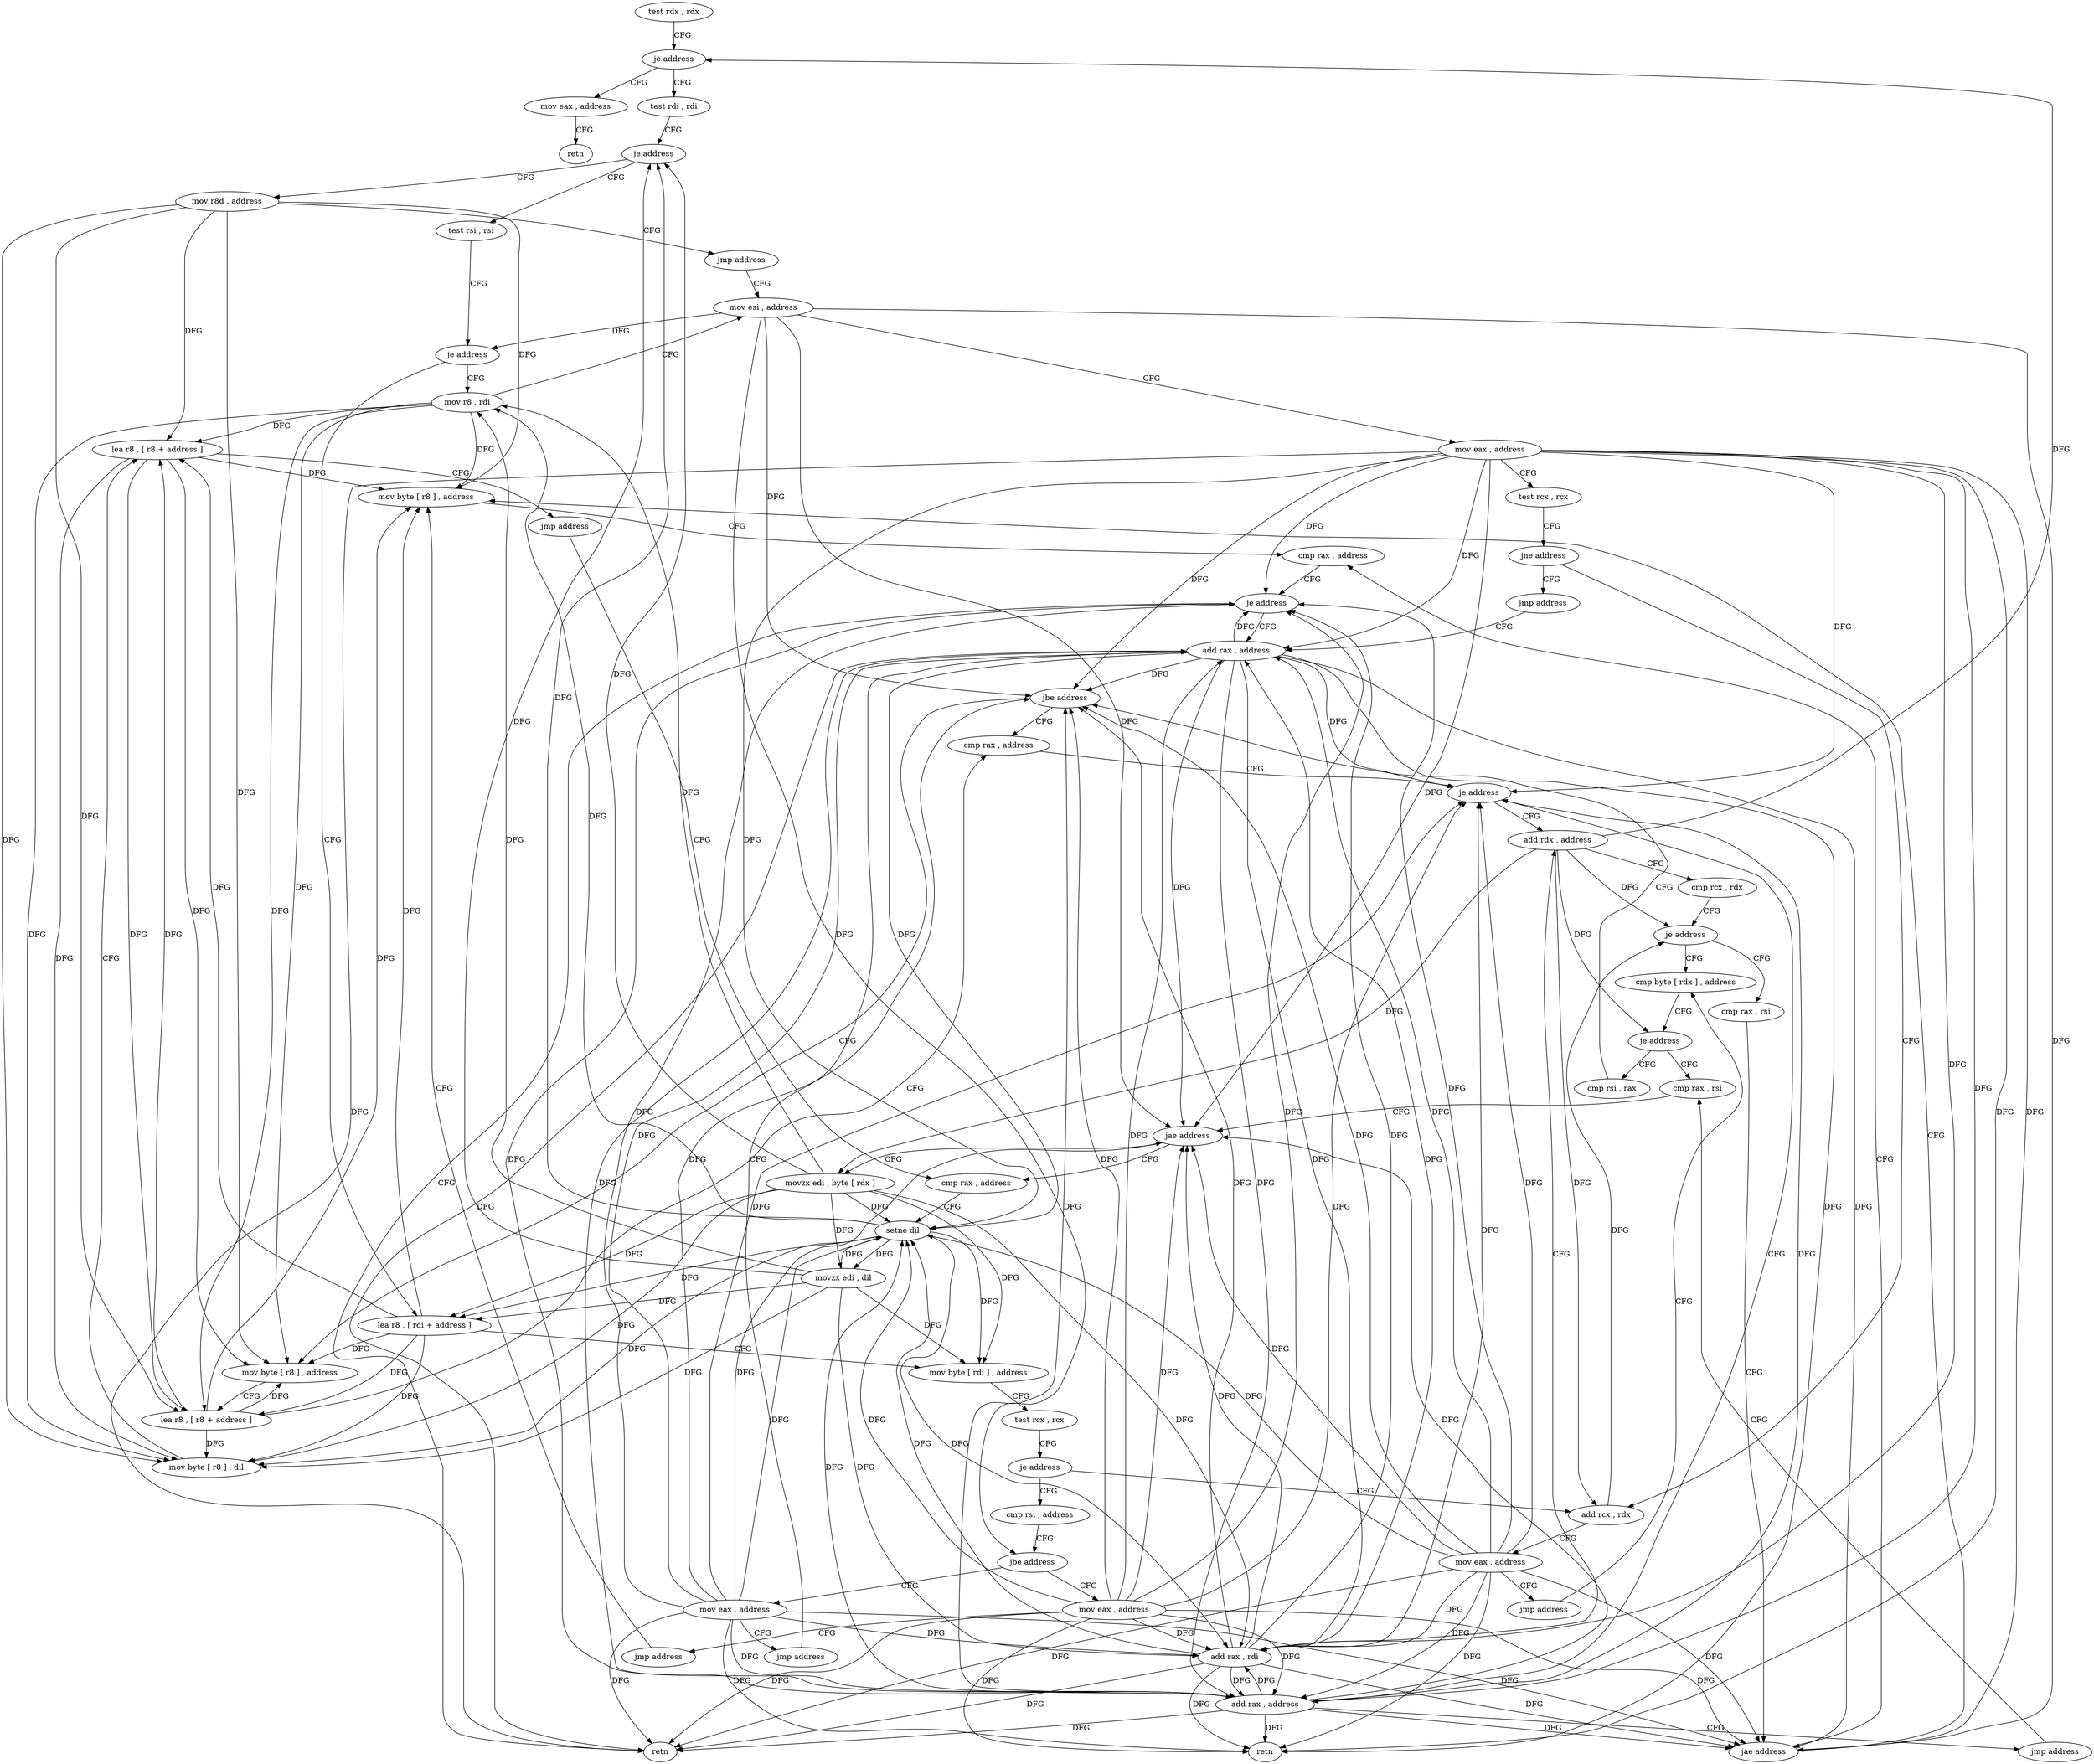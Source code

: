 digraph "func" {
"4307539" [label = "test rdx , rdx" ]
"4307542" [label = "je address" ]
"4307679" [label = "mov eax , address" ]
"4307548" [label = "test rdi , rdi" ]
"4307684" [label = "retn" ]
"4307551" [label = "je address" ]
"4307705" [label = "mov r8d , address" ]
"4307557" [label = "test rsi , rsi" ]
"4307711" [label = "jmp address" ]
"4307716" [label = "mov esi , address" ]
"4307560" [label = "je address" ]
"4307713" [label = "mov r8 , rdi" ]
"4307566" [label = "lea r8 , [ rdi + address ]" ]
"4307721" [label = "mov eax , address" ]
"4307726" [label = "test rcx , rcx" ]
"4307729" [label = "jne address" ]
"4307578" [label = "add rcx , rdx" ]
"4307735" [label = "jmp address" ]
"4307570" [label = "mov byte [ rdi ] , address" ]
"4307573" [label = "test rcx , rcx" ]
"4307576" [label = "je address" ]
"4307685" [label = "cmp rsi , address" ]
"4307581" [label = "mov eax , address" ]
"4307586" [label = "jmp address" ]
"4307637" [label = "cmp byte [ rdx ] , address" ]
"4307674" [label = "add rax , address" ]
"4307689" [label = "jbe address" ]
"4307698" [label = "mov eax , address" ]
"4307691" [label = "mov eax , address" ]
"4307640" [label = "je address" ]
"4307588" [label = "cmp rsi , rax" ]
"4307642" [label = "cmp rax , rsi" ]
"4307678" [label = "retn" ]
"4307703" [label = "jmp address" ]
"4307696" [label = "jmp address" ]
"4307664" [label = "mov byte [ r8 ] , address" ]
"4307591" [label = "jbe address" ]
"4307601" [label = "cmp rax , address" ]
"4307593" [label = "mov byte [ r8 ] , address" ]
"4307645" [label = "jae address" ]
"4307613" [label = "cmp rax , address" ]
"4307647" [label = "movzx edi , byte [ rdx ]" ]
"4307668" [label = "cmp rax , address" ]
"4307605" [label = "je address" ]
"4307628" [label = "add rdx , address" ]
"4307607" [label = "add rax , address" ]
"4307597" [label = "lea r8 , [ r8 + address ]" ]
"4307617" [label = "setne dil" ]
"4307621" [label = "movzx edi , dil" ]
"4307625" [label = "add rax , rdi" ]
"4307650" [label = "mov byte [ r8 ] , dil" ]
"4307653" [label = "lea r8 , [ r8 + address ]" ]
"4307657" [label = "jmp address" ]
"4307737" [label = "retn" ]
"4307632" [label = "cmp rcx , rdx" ]
"4307635" [label = "je address" ]
"4307659" [label = "cmp rax , rsi" ]
"4307611" [label = "jmp address" ]
"4307662" [label = "jae address" ]
"4307672" [label = "je address" ]
"4307539" -> "4307542" [ label = "CFG" ]
"4307542" -> "4307679" [ label = "CFG" ]
"4307542" -> "4307548" [ label = "CFG" ]
"4307679" -> "4307684" [ label = "CFG" ]
"4307548" -> "4307551" [ label = "CFG" ]
"4307551" -> "4307705" [ label = "CFG" ]
"4307551" -> "4307557" [ label = "CFG" ]
"4307705" -> "4307711" [ label = "CFG" ]
"4307705" -> "4307664" [ label = "DFG" ]
"4307705" -> "4307593" [ label = "DFG" ]
"4307705" -> "4307597" [ label = "DFG" ]
"4307705" -> "4307650" [ label = "DFG" ]
"4307705" -> "4307653" [ label = "DFG" ]
"4307557" -> "4307560" [ label = "CFG" ]
"4307711" -> "4307716" [ label = "CFG" ]
"4307716" -> "4307721" [ label = "CFG" ]
"4307716" -> "4307560" [ label = "DFG" ]
"4307716" -> "4307689" [ label = "DFG" ]
"4307716" -> "4307591" [ label = "DFG" ]
"4307716" -> "4307645" [ label = "DFG" ]
"4307716" -> "4307662" [ label = "DFG" ]
"4307560" -> "4307713" [ label = "CFG" ]
"4307560" -> "4307566" [ label = "CFG" ]
"4307713" -> "4307716" [ label = "CFG" ]
"4307713" -> "4307664" [ label = "DFG" ]
"4307713" -> "4307593" [ label = "DFG" ]
"4307713" -> "4307597" [ label = "DFG" ]
"4307713" -> "4307650" [ label = "DFG" ]
"4307713" -> "4307653" [ label = "DFG" ]
"4307566" -> "4307570" [ label = "CFG" ]
"4307566" -> "4307664" [ label = "DFG" ]
"4307566" -> "4307593" [ label = "DFG" ]
"4307566" -> "4307597" [ label = "DFG" ]
"4307566" -> "4307650" [ label = "DFG" ]
"4307566" -> "4307653" [ label = "DFG" ]
"4307721" -> "4307726" [ label = "CFG" ]
"4307721" -> "4307674" [ label = "DFG" ]
"4307721" -> "4307678" [ label = "DFG" ]
"4307721" -> "4307591" [ label = "DFG" ]
"4307721" -> "4307645" [ label = "DFG" ]
"4307721" -> "4307605" [ label = "DFG" ]
"4307721" -> "4307617" [ label = "DFG" ]
"4307721" -> "4307625" [ label = "DFG" ]
"4307721" -> "4307672" [ label = "DFG" ]
"4307721" -> "4307607" [ label = "DFG" ]
"4307721" -> "4307737" [ label = "DFG" ]
"4307721" -> "4307662" [ label = "DFG" ]
"4307726" -> "4307729" [ label = "CFG" ]
"4307729" -> "4307578" [ label = "CFG" ]
"4307729" -> "4307735" [ label = "CFG" ]
"4307578" -> "4307581" [ label = "CFG" ]
"4307578" -> "4307635" [ label = "DFG" ]
"4307735" -> "4307674" [ label = "CFG" ]
"4307570" -> "4307573" [ label = "CFG" ]
"4307573" -> "4307576" [ label = "CFG" ]
"4307576" -> "4307685" [ label = "CFG" ]
"4307576" -> "4307578" [ label = "CFG" ]
"4307685" -> "4307689" [ label = "CFG" ]
"4307581" -> "4307586" [ label = "CFG" ]
"4307581" -> "4307674" [ label = "DFG" ]
"4307581" -> "4307678" [ label = "DFG" ]
"4307581" -> "4307591" [ label = "DFG" ]
"4307581" -> "4307645" [ label = "DFG" ]
"4307581" -> "4307605" [ label = "DFG" ]
"4307581" -> "4307617" [ label = "DFG" ]
"4307581" -> "4307625" [ label = "DFG" ]
"4307581" -> "4307672" [ label = "DFG" ]
"4307581" -> "4307607" [ label = "DFG" ]
"4307581" -> "4307737" [ label = "DFG" ]
"4307581" -> "4307662" [ label = "DFG" ]
"4307586" -> "4307637" [ label = "CFG" ]
"4307637" -> "4307640" [ label = "CFG" ]
"4307674" -> "4307678" [ label = "DFG" ]
"4307674" -> "4307591" [ label = "DFG" ]
"4307674" -> "4307645" [ label = "DFG" ]
"4307674" -> "4307605" [ label = "DFG" ]
"4307674" -> "4307617" [ label = "DFG" ]
"4307674" -> "4307625" [ label = "DFG" ]
"4307674" -> "4307672" [ label = "DFG" ]
"4307674" -> "4307607" [ label = "DFG" ]
"4307674" -> "4307737" [ label = "DFG" ]
"4307674" -> "4307662" [ label = "DFG" ]
"4307689" -> "4307698" [ label = "CFG" ]
"4307689" -> "4307691" [ label = "CFG" ]
"4307698" -> "4307703" [ label = "CFG" ]
"4307698" -> "4307674" [ label = "DFG" ]
"4307698" -> "4307678" [ label = "DFG" ]
"4307698" -> "4307591" [ label = "DFG" ]
"4307698" -> "4307645" [ label = "DFG" ]
"4307698" -> "4307605" [ label = "DFG" ]
"4307698" -> "4307617" [ label = "DFG" ]
"4307698" -> "4307625" [ label = "DFG" ]
"4307698" -> "4307672" [ label = "DFG" ]
"4307698" -> "4307607" [ label = "DFG" ]
"4307698" -> "4307737" [ label = "DFG" ]
"4307698" -> "4307662" [ label = "DFG" ]
"4307691" -> "4307696" [ label = "CFG" ]
"4307691" -> "4307674" [ label = "DFG" ]
"4307691" -> "4307678" [ label = "DFG" ]
"4307691" -> "4307591" [ label = "DFG" ]
"4307691" -> "4307645" [ label = "DFG" ]
"4307691" -> "4307605" [ label = "DFG" ]
"4307691" -> "4307617" [ label = "DFG" ]
"4307691" -> "4307625" [ label = "DFG" ]
"4307691" -> "4307672" [ label = "DFG" ]
"4307691" -> "4307607" [ label = "DFG" ]
"4307691" -> "4307737" [ label = "DFG" ]
"4307691" -> "4307662" [ label = "DFG" ]
"4307640" -> "4307588" [ label = "CFG" ]
"4307640" -> "4307642" [ label = "CFG" ]
"4307588" -> "4307591" [ label = "CFG" ]
"4307642" -> "4307645" [ label = "CFG" ]
"4307703" -> "4307674" [ label = "CFG" ]
"4307696" -> "4307664" [ label = "CFG" ]
"4307664" -> "4307668" [ label = "CFG" ]
"4307591" -> "4307601" [ label = "CFG" ]
"4307591" -> "4307593" [ label = "CFG" ]
"4307601" -> "4307605" [ label = "CFG" ]
"4307593" -> "4307597" [ label = "CFG" ]
"4307645" -> "4307613" [ label = "CFG" ]
"4307645" -> "4307647" [ label = "CFG" ]
"4307613" -> "4307617" [ label = "CFG" ]
"4307647" -> "4307650" [ label = "DFG" ]
"4307647" -> "4307551" [ label = "DFG" ]
"4307647" -> "4307713" [ label = "DFG" ]
"4307647" -> "4307566" [ label = "DFG" ]
"4307647" -> "4307570" [ label = "DFG" ]
"4307647" -> "4307621" [ label = "DFG" ]
"4307647" -> "4307625" [ label = "DFG" ]
"4307647" -> "4307617" [ label = "DFG" ]
"4307668" -> "4307672" [ label = "CFG" ]
"4307605" -> "4307628" [ label = "CFG" ]
"4307605" -> "4307607" [ label = "CFG" ]
"4307628" -> "4307632" [ label = "CFG" ]
"4307628" -> "4307542" [ label = "DFG" ]
"4307628" -> "4307578" [ label = "DFG" ]
"4307628" -> "4307640" [ label = "DFG" ]
"4307628" -> "4307647" [ label = "DFG" ]
"4307628" -> "4307635" [ label = "DFG" ]
"4307607" -> "4307611" [ label = "CFG" ]
"4307607" -> "4307674" [ label = "DFG" ]
"4307607" -> "4307591" [ label = "DFG" ]
"4307607" -> "4307605" [ label = "DFG" ]
"4307607" -> "4307617" [ label = "DFG" ]
"4307607" -> "4307672" [ label = "DFG" ]
"4307607" -> "4307678" [ label = "DFG" ]
"4307607" -> "4307645" [ label = "DFG" ]
"4307607" -> "4307625" [ label = "DFG" ]
"4307607" -> "4307737" [ label = "DFG" ]
"4307607" -> "4307662" [ label = "DFG" ]
"4307597" -> "4307601" [ label = "CFG" ]
"4307597" -> "4307664" [ label = "DFG" ]
"4307597" -> "4307593" [ label = "DFG" ]
"4307597" -> "4307650" [ label = "DFG" ]
"4307597" -> "4307653" [ label = "DFG" ]
"4307617" -> "4307621" [ label = "DFG" ]
"4307617" -> "4307551" [ label = "DFG" ]
"4307617" -> "4307713" [ label = "DFG" ]
"4307617" -> "4307566" [ label = "DFG" ]
"4307617" -> "4307570" [ label = "DFG" ]
"4307617" -> "4307625" [ label = "DFG" ]
"4307617" -> "4307650" [ label = "DFG" ]
"4307621" -> "4307625" [ label = "DFG" ]
"4307621" -> "4307551" [ label = "DFG" ]
"4307621" -> "4307713" [ label = "DFG" ]
"4307621" -> "4307566" [ label = "DFG" ]
"4307621" -> "4307570" [ label = "DFG" ]
"4307621" -> "4307617" [ label = "DFG" ]
"4307621" -> "4307650" [ label = "DFG" ]
"4307625" -> "4307628" [ label = "CFG" ]
"4307625" -> "4307674" [ label = "DFG" ]
"4307625" -> "4307591" [ label = "DFG" ]
"4307625" -> "4307605" [ label = "DFG" ]
"4307625" -> "4307617" [ label = "DFG" ]
"4307625" -> "4307678" [ label = "DFG" ]
"4307625" -> "4307645" [ label = "DFG" ]
"4307625" -> "4307672" [ label = "DFG" ]
"4307625" -> "4307607" [ label = "DFG" ]
"4307625" -> "4307737" [ label = "DFG" ]
"4307625" -> "4307662" [ label = "DFG" ]
"4307650" -> "4307653" [ label = "CFG" ]
"4307653" -> "4307657" [ label = "CFG" ]
"4307653" -> "4307664" [ label = "DFG" ]
"4307653" -> "4307593" [ label = "DFG" ]
"4307653" -> "4307597" [ label = "DFG" ]
"4307653" -> "4307650" [ label = "DFG" ]
"4307657" -> "4307613" [ label = "CFG" ]
"4307632" -> "4307635" [ label = "CFG" ]
"4307635" -> "4307659" [ label = "CFG" ]
"4307635" -> "4307637" [ label = "CFG" ]
"4307659" -> "4307662" [ label = "CFG" ]
"4307611" -> "4307642" [ label = "CFG" ]
"4307662" -> "4307668" [ label = "CFG" ]
"4307662" -> "4307664" [ label = "CFG" ]
"4307672" -> "4307737" [ label = "CFG" ]
"4307672" -> "4307674" [ label = "CFG" ]
}
